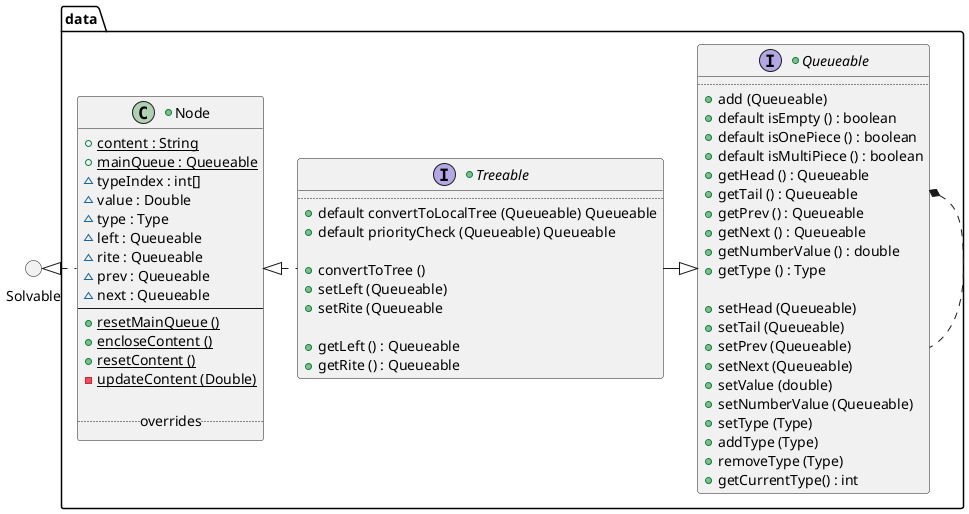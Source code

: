 @startuml

    () Solvable
'    () Parsable

package data {

    +interface Queueable {
        ..
            +{method} add (Queueable)
            +{method} default isEmpty () : boolean
            +{method} default isOnePiece () : boolean
            +{method} default isMultiPiece () : boolean
            +{method} getHead () : Queueable
            +{method} getTail () : Queueable
            +{method} getPrev () : Queueable
            +{method} getNext () : Queueable
            +{method} getNumberValue () : double
            +{method} getType () : Type

            +{method} setHead (Queueable)
            +{method} setTail (Queueable)
            +{method} setPrev (Queueable)
            +{method} setNext (Queueable)
            +{method} setValue (double)
            +{method} setNumberValue (Queueable)
            +{method} setType (Type)
            +{method} addType (Type)
            +{method} removeType (Type)
            +{method} getCurrentType() : int
    }

    +interface Treeable {
        ..
            + {method} default convertToLocalTree (Queueable) Queueable
            + {method} default priorityCheck (Queueable) Queueable

            + {method} convertToTree ()
            + {method} setLeft (Queueable)
            + {method} setRite (Queueable

            + {method} getLeft () : Queueable
            + {method} getRite () : Queueable
    }

    +class Node {
            + {field} {static} content : String
            + {field} {static} mainQueue : Queueable
            ~ {field} typeIndex : int[]
            ~ {field} value : Double
            ~ {field} type : Type
            ~ {field} left : Queueable
            ~ {field} rite : Queueable
            ~ {field} prev : Queueable
            ~ {field} next : Queueable
        --
            + {method} {static} resetMainQueue ()
            + {method} {static} encloseContent ()
            + {method} {static} resetContent ()
            - {method} {static} updateContent (Double)

        ..overrides..
    }
}

        Queueable   .up.*    Queueable
        Queueable <|-left- Treeable
        Treeable .left.|> Node

        Node .left.|>  Solvable

@enduml